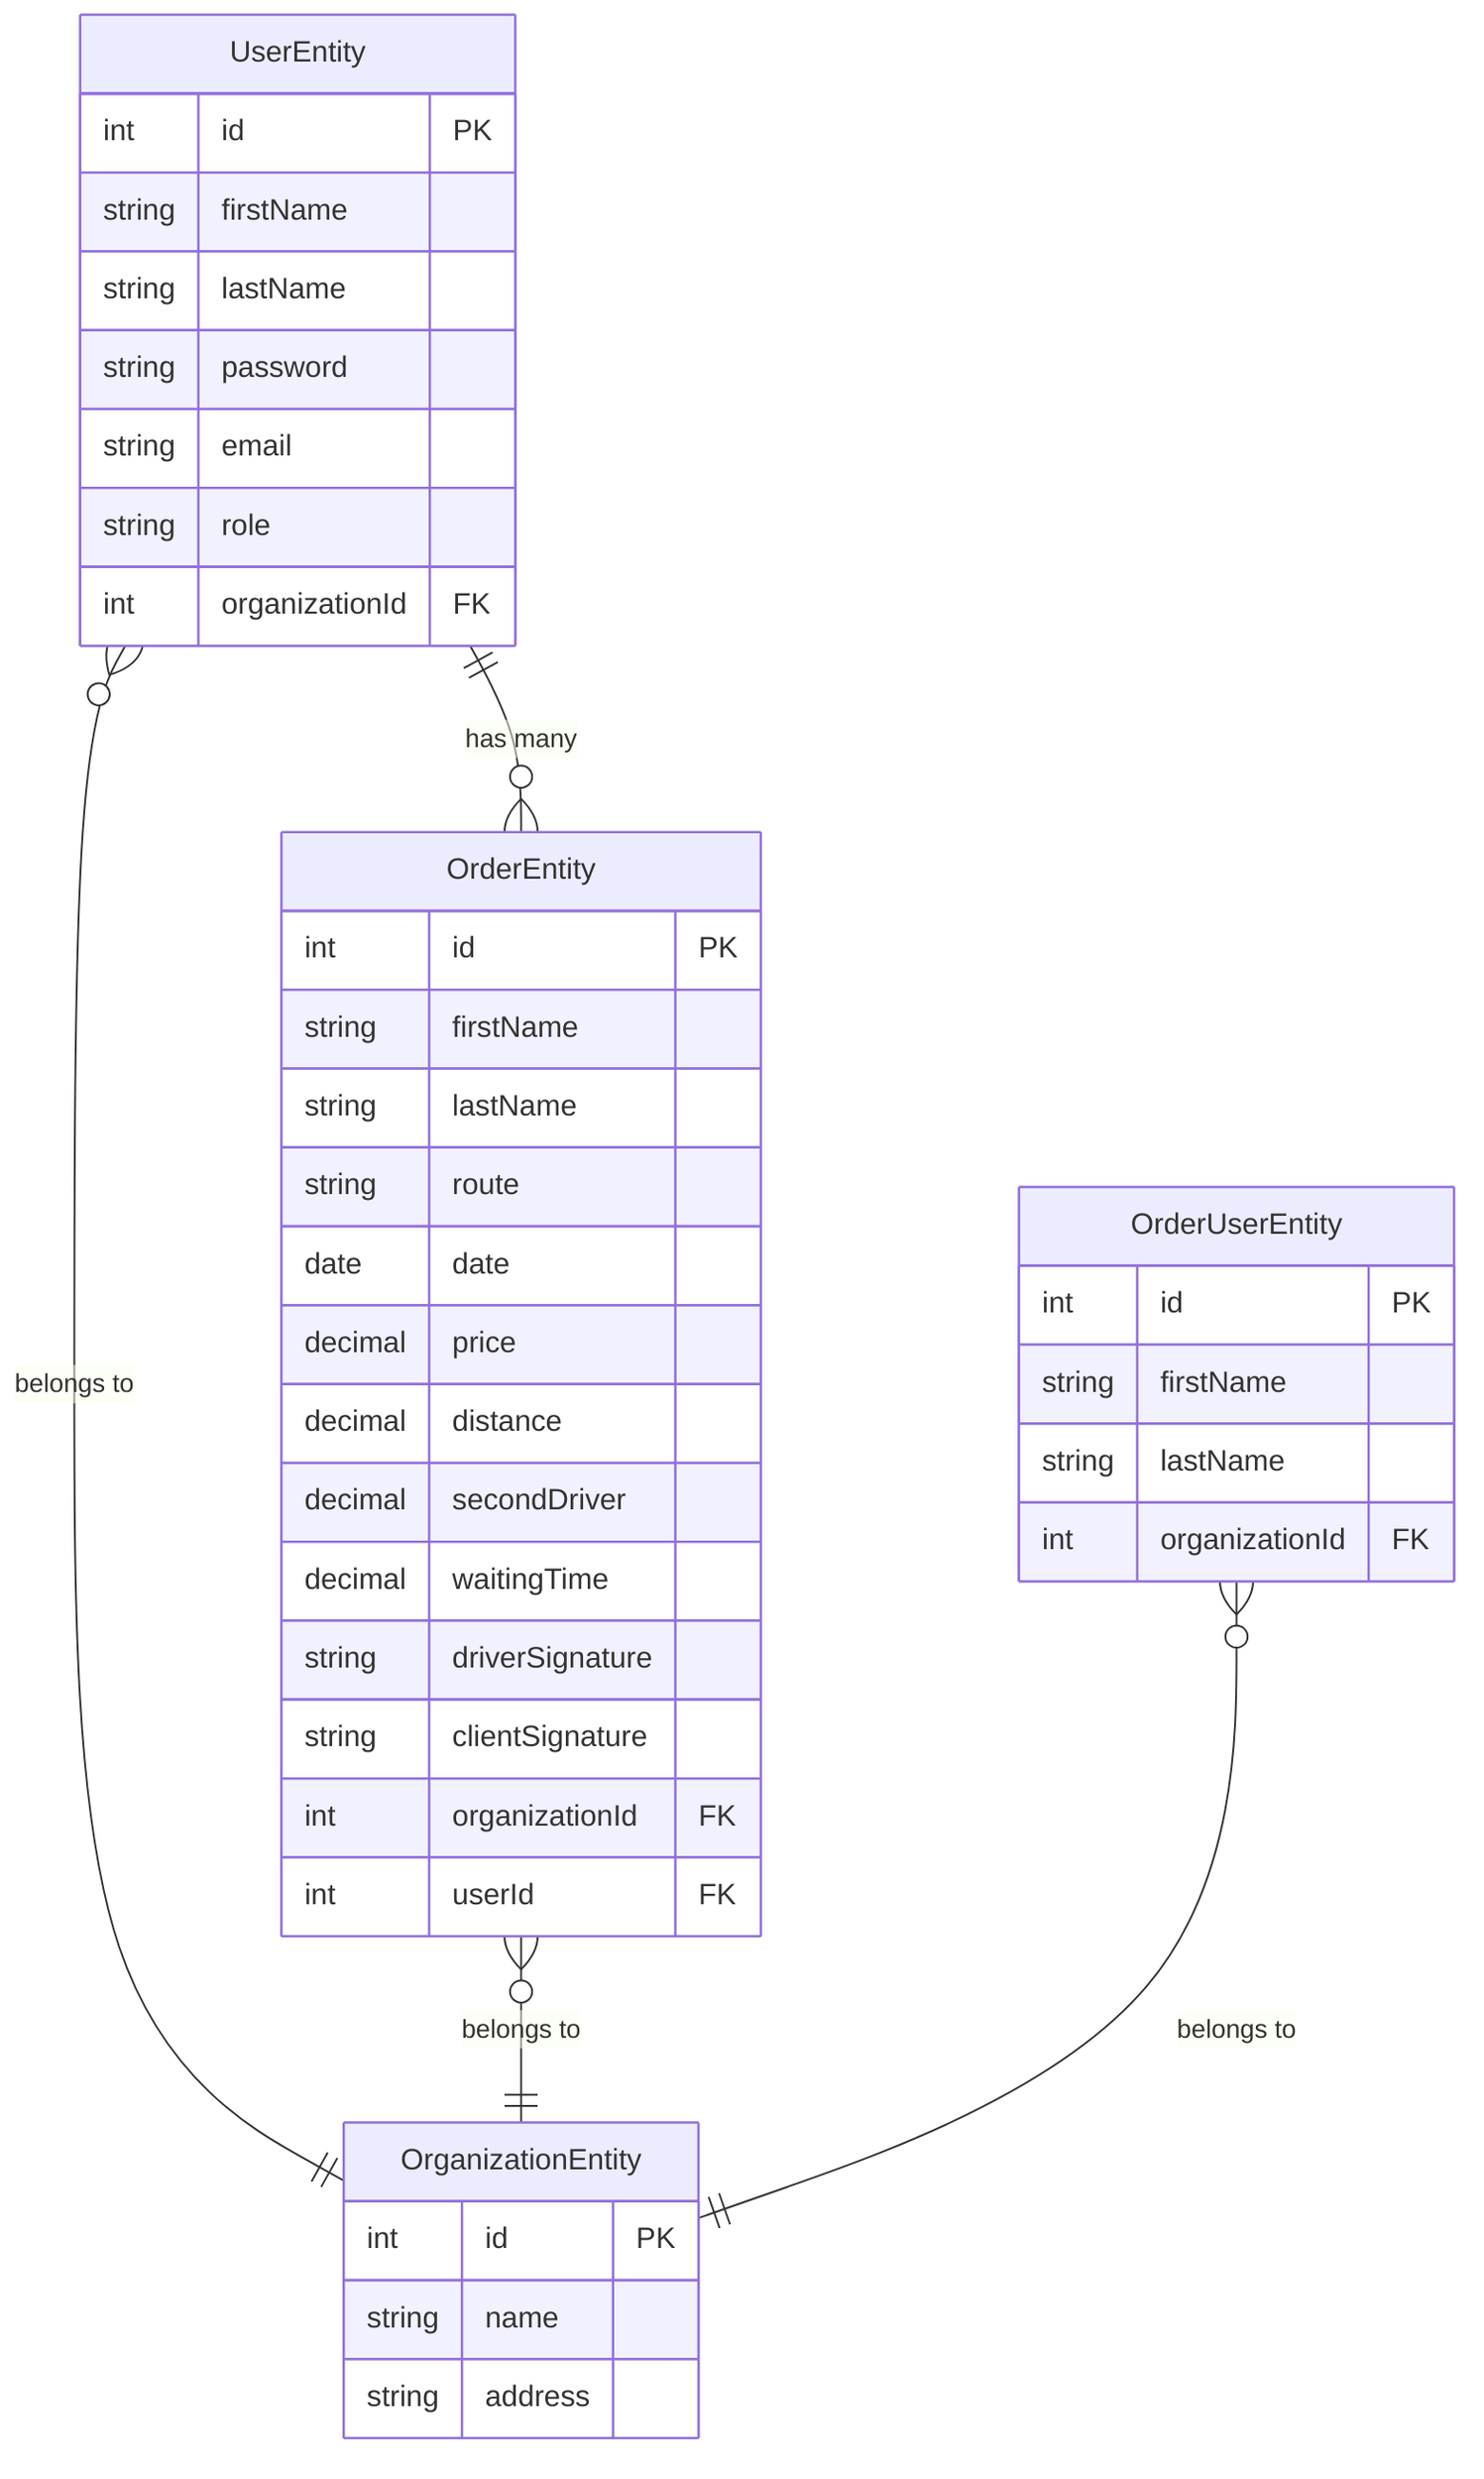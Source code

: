 erDiagram
    UserEntity ||--o{ OrderEntity : "has many"
    UserEntity }o--|| OrganizationEntity : "belongs to"
    OrderEntity }o--|| OrganizationEntity : "belongs to"
    OrderUserEntity }o--|| OrganizationEntity : "belongs to"

    UserEntity {
        int id PK
        string firstName
        string lastName
        string password
        string email
        string role
        int organizationId FK
    }

    OrganizationEntity {
        int id PK
        string name
        string address
    }

    OrderEntity {
        int id PK
        string firstName
        string lastName
        string route
        date date
        decimal price
        decimal distance
        decimal secondDriver
        decimal waitingTime
        string driverSignature
        string clientSignature
        int organizationId FK
        int userId FK
    }

    OrderUserEntity {
        int id PK
        string firstName
        string lastName
        int organizationId FK
    }